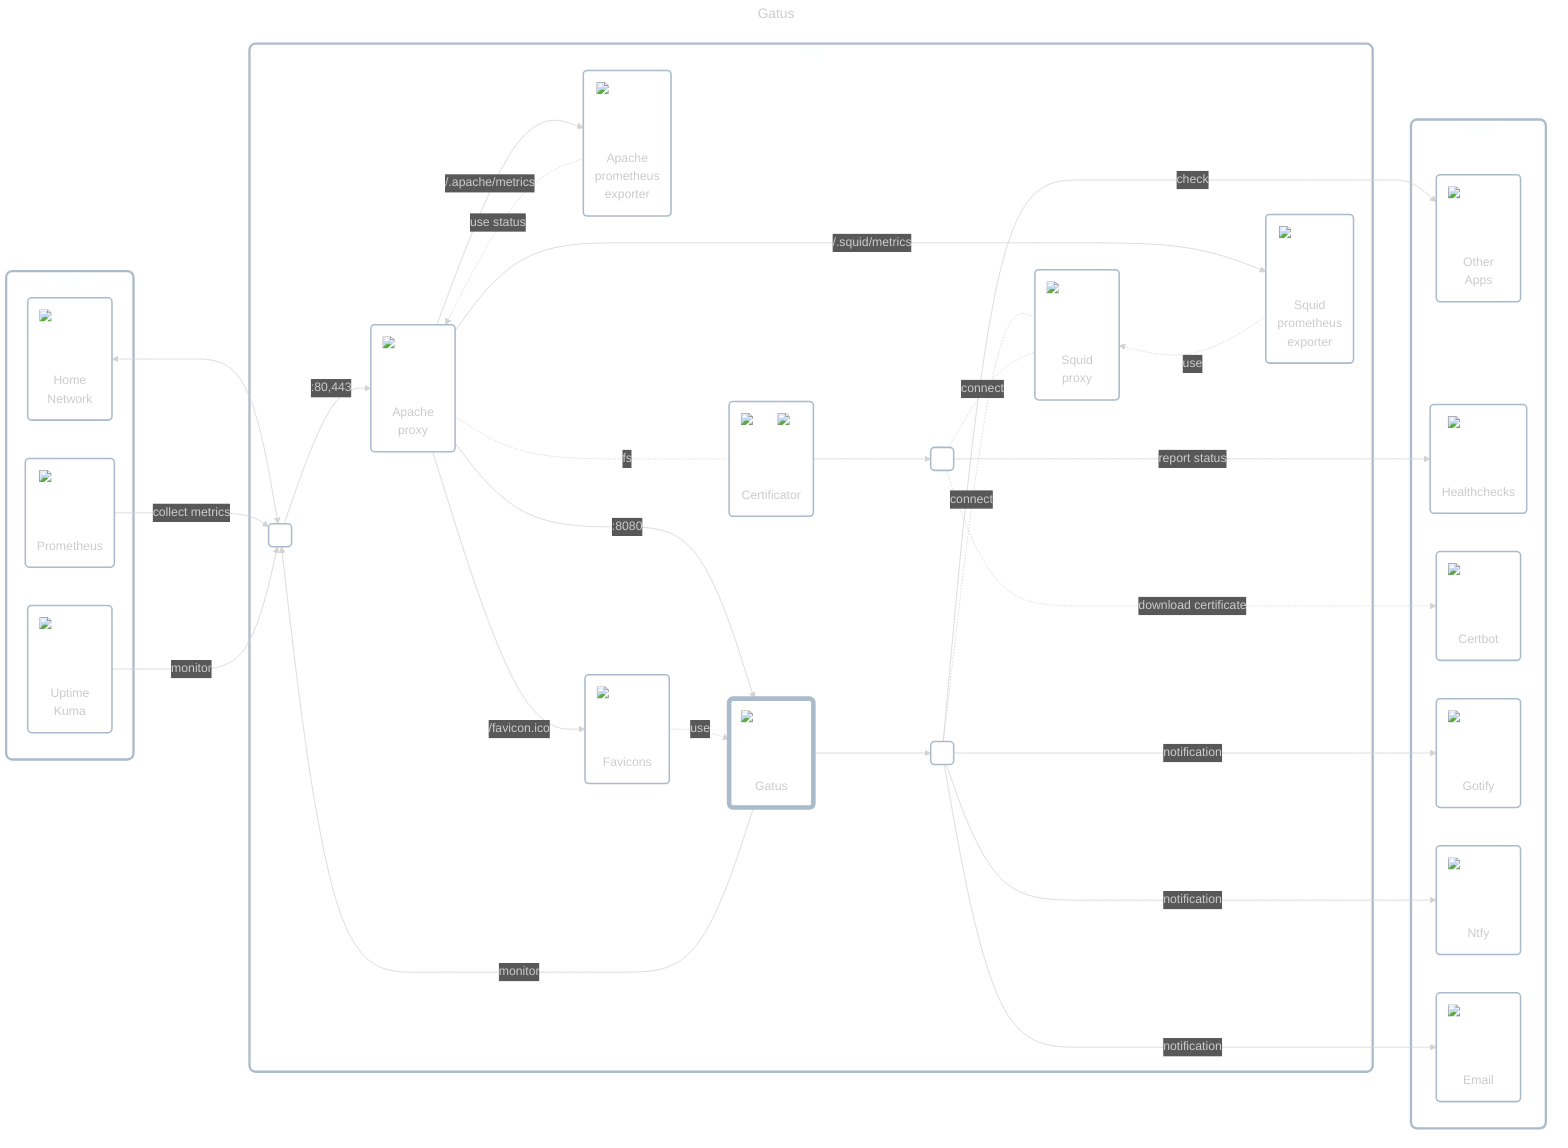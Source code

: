 ---
title: Gatus
config:
    theme: dark
---

flowchart LR
    classDef cluster fill:#ffffff00,stroke:#aabbccff,stroke-width:3px,rx:8px,ry:8px;
    classDef node fill:#ffffff00,stroke:#aabbccff,stroke-width:2px,rx:5px,ry:5px;
    classDef dashed_border stroke-dasharray:10 6;
    classDef strong_border stroke-width:6px;

    subgraph app_wrapper["App"]
        inbound_interface(" ")
        apache_proxy("<div style='position:relative;width:80px;height:80px;margin:0 auto;margin-bottom:0.5em'><img src='../../../../icons/apache.png' style='min-width:80px;max-width:80px' /></div>Apache<br/>proxy")
        apache_prometheus_exporter("<div style='position:relative;width:80px;height:80px;margin:0 auto;margin-bottom:0.5em'><img src='../../../../icons/apache-prometheus-exporter.png' style='min-width:80px;max-width:80px' /></div>Apache<br/>prometheus<br/>exporter")
        certificator("<div style='position:relative;width:80px;height:80px;margin:0 auto;margin-bottom:1em'><img src='../../../../icons/cronjob.png' style='min-width:32px;max-width:32px;position:absolute;top:0;right:0' /><img src='../../../../icons/lets-encrypt.png' style='min-width:80px;max-width:80px' /></div>Certificator")
        favicons("<div style='position:relative;width:80px;height:80px;margin:0 auto;margin-bottom:0.5em'><img src='../../../../icons/picture.png' style='min-width:80px;max-width:80px' /></div>Favicons")
        gatus("<div style='position:relative;width:80px;height:80px;margin:0 auto;margin-bottom:0.5em'><img src='../../../../icons/gatus.png' style='min-width:80px;max-width:80px' /></div>Gatus")
        class gatus strong_border;
        squid_proxy("<div style='position:relative;width:80px;height:80px;margin:0 auto;margin-bottom:0.75em'><img src='../../../../icons/squid.png' style='min-width:80px;max-width:80px' /></div>Squid<br/>proxy")
        squid_prometheus_exporter("<div style='position:relative;width:80px;height:80px;margin:0 auto;margin-bottom:0.75em'><img src='../../../../icons/squid-prometheus-exporter.png' style='min-width:80px;max-width:80px' /></div>Squid<br/>prometheus<br/>exporter")
        outbound_interface_1(" ")
        outbound_interface_2(" ")

        inbound_interface -->|:80,443| apache_proxy -->|:8080| gatus
        apache_proxy -.-|fs| certificator
        apache_proxy -->|/.apache/metrics| apache_prometheus_exporter -.->|use status| apache_proxy
        apache_proxy -->|/.squid/metrics| squid_prometheus_exporter -.->|use| squid_proxy
        apache_proxy -->|/favicon.ico| favicons -.->|use| gatus
        squid_proxy ~~~ squid_prometheus_exporter
        outbound_interface_1 & outbound_interface_2 -.-|connect| squid_proxy
        gatus --> outbound_interface_1
        certificator --> outbound_interface_2
    end

    subgraph others_1["Others"]
        home_network("<div style='position:relative;width:80px;height:80px;margin:0 auto;margin-bottom:0.1em'><img src='../../../../icons/network.png' style='min-width:80px;max-width:80px' /></div>Home<br/>Network")
        prometheus("<div style='position:relative;width:80px;height:80px;margin:0 auto;margin-bottom:0.5em'><img src='../../../../icons/prometheus.png' style='min-width:80px;max-width:80px' /></div>Prometheus")
        gatus("<div style='position:relative;width:80px;height:80px;margin:0 auto;margin-bottom:0.5em'><img src='../../../../icons/gatus.png' style='min-width:80px;max-width:80px' /></div>Gatus")
        uptime_kuma("<div style='position:relative;width:80px;height:80px;margin:0 auto;margin-bottom:0.5em'><img src='../../../../icons/uptime-kuma.png' style='min-width:80px;max-width:80px' /></div>Uptime<br/>Kuma")

        home_network <--> inbound_interface
        prometheus -->|collect metrics| inbound_interface
        gatus & uptime_kuma -->|monitor| inbound_interface
    end

    subgraph others_2["Others"]
        other_apps("<div style='position:relative;width:80px;height:80px;margin:0 auto;margin-bottom:0.5em'><img src='../../../../icons/apps.png' style='min-width:80px;max-width:80px' /></div>Other<br/>Apps")
        healthchecks("<div style='position:relative;width:80px;height:80px;margin:0 auto;margin-bottom:0.5em'><img src='../../../../icons/healthchecks.png' style='min-width:80px;max-width:80px' /></div>Healthchecks")
        certbot("<div style='position:relative;width:80px;height:80px;margin:0 auto;margin-bottom:0.5em'><img src='../../../../icons/lets-encrypt.png' style='min-width:80px;max-width:80px' /></div>Certbot")
        gotify("<div style='position:relative;width:80px;height:80px;margin:0 auto;margin-bottom:0.5em'><img src='../../../../icons/gotify.png' style='min-width:80px;max-width:80px' /></div>Gotify")
        ntfy("<div style='position:relative;width:80px;height:80px;margin:0 auto;margin-bottom:0.5em'><img src='../../../../icons/ntfy.png' style='min-width:80px;max-width:80px' /></div>Ntfy")
        smtp("<div style='position:relative;width:80px;height:80px;margin:0 auto;margin-bottom:0.5em'><img src='../../../../icons/smtp4dev.png' style='min-width:80px;max-width:80px' /></div>Email")

        outbound_interface_1 -->|check| other_apps
        outbound_interface_1 -->|notification| gotify & ntfy & smtp
        outbound_interface_2 -->|report status| healthchecks
        outbound_interface_2 -.->|download certificate| certbot
    end

    squid_prometheus_exporter ~~~ others_2
